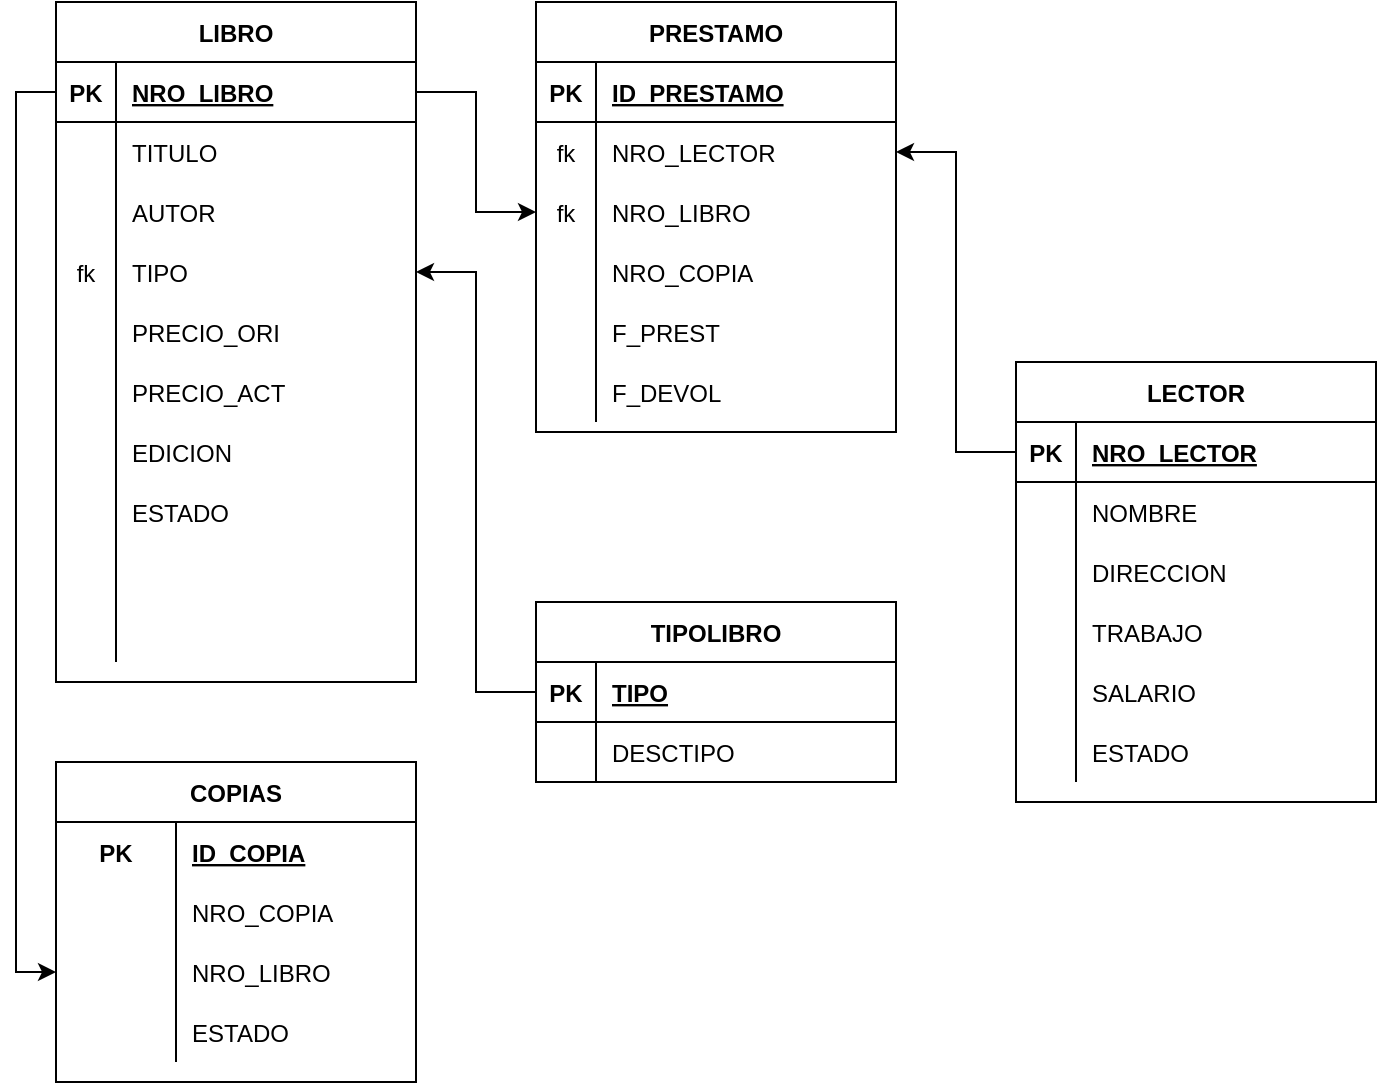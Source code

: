 <mxfile version="14.6.12" type="device"><diagram id="DoZ5sUbzai6-Q6Dsl5sH" name="Page-1"><mxGraphModel dx="2489" dy="794" grid="1" gridSize="10" guides="1" tooltips="1" connect="1" arrows="1" fold="1" page="1" pageScale="1" pageWidth="827" pageHeight="1169" math="0" shadow="0"><root><mxCell id="0"/><mxCell id="1" parent="0"/><mxCell id="YglxYRVa4N9OjskuNZLv-1" value="LIBRO" style="shape=table;startSize=30;container=1;collapsible=1;childLayout=tableLayout;fixedRows=1;rowLines=0;fontStyle=1;align=center;resizeLast=1;" parent="1" vertex="1"><mxGeometry y="20" width="180" height="340" as="geometry"/></mxCell><mxCell id="YglxYRVa4N9OjskuNZLv-2" value="" style="shape=partialRectangle;collapsible=0;dropTarget=0;pointerEvents=0;fillColor=none;top=0;left=0;bottom=1;right=0;points=[[0,0.5],[1,0.5]];portConstraint=eastwest;" parent="YglxYRVa4N9OjskuNZLv-1" vertex="1"><mxGeometry y="30" width="180" height="30" as="geometry"/></mxCell><mxCell id="YglxYRVa4N9OjskuNZLv-3" value="PK" style="shape=partialRectangle;connectable=0;fillColor=none;top=0;left=0;bottom=0;right=0;fontStyle=1;overflow=hidden;" parent="YglxYRVa4N9OjskuNZLv-2" vertex="1"><mxGeometry width="30" height="30" as="geometry"/></mxCell><mxCell id="YglxYRVa4N9OjskuNZLv-4" value="NRO_LIBRO" style="shape=partialRectangle;connectable=0;fillColor=none;top=0;left=0;bottom=0;right=0;align=left;spacingLeft=6;fontStyle=5;overflow=hidden;" parent="YglxYRVa4N9OjskuNZLv-2" vertex="1"><mxGeometry x="30" width="150" height="30" as="geometry"/></mxCell><mxCell id="pMoqUUolio1k0zpb22v9-8" value="" style="shape=partialRectangle;collapsible=0;dropTarget=0;pointerEvents=0;fillColor=none;top=0;left=0;bottom=0;right=0;points=[[0,0.5],[1,0.5]];portConstraint=eastwest;" parent="YglxYRVa4N9OjskuNZLv-1" vertex="1"><mxGeometry y="60" width="180" height="30" as="geometry"/></mxCell><mxCell id="pMoqUUolio1k0zpb22v9-9" value="" style="shape=partialRectangle;connectable=0;fillColor=none;top=0;left=0;bottom=0;right=0;editable=1;overflow=hidden;" parent="pMoqUUolio1k0zpb22v9-8" vertex="1"><mxGeometry width="30" height="30" as="geometry"/></mxCell><mxCell id="pMoqUUolio1k0zpb22v9-10" value="TITULO" style="shape=partialRectangle;connectable=0;fillColor=none;top=0;left=0;bottom=0;right=0;align=left;spacingLeft=6;overflow=hidden;" parent="pMoqUUolio1k0zpb22v9-8" vertex="1"><mxGeometry x="30" width="150" height="30" as="geometry"/></mxCell><mxCell id="YglxYRVa4N9OjskuNZLv-5" value="" style="shape=partialRectangle;collapsible=0;dropTarget=0;pointerEvents=0;fillColor=none;top=0;left=0;bottom=0;right=0;points=[[0,0.5],[1,0.5]];portConstraint=eastwest;" parent="YglxYRVa4N9OjskuNZLv-1" vertex="1"><mxGeometry y="90" width="180" height="30" as="geometry"/></mxCell><mxCell id="YglxYRVa4N9OjskuNZLv-6" value="" style="shape=partialRectangle;connectable=0;fillColor=none;top=0;left=0;bottom=0;right=0;editable=1;overflow=hidden;" parent="YglxYRVa4N9OjskuNZLv-5" vertex="1"><mxGeometry width="30" height="30" as="geometry"/></mxCell><mxCell id="YglxYRVa4N9OjskuNZLv-7" value="AUTOR" style="shape=partialRectangle;connectable=0;fillColor=none;top=0;left=0;bottom=0;right=0;align=left;spacingLeft=6;overflow=hidden;" parent="YglxYRVa4N9OjskuNZLv-5" vertex="1"><mxGeometry x="30" width="150" height="30" as="geometry"/></mxCell><mxCell id="YglxYRVa4N9OjskuNZLv-8" value="" style="shape=partialRectangle;collapsible=0;dropTarget=0;pointerEvents=0;fillColor=none;top=0;left=0;bottom=0;right=0;points=[[0,0.5],[1,0.5]];portConstraint=eastwest;" parent="YglxYRVa4N9OjskuNZLv-1" vertex="1"><mxGeometry y="120" width="180" height="30" as="geometry"/></mxCell><mxCell id="YglxYRVa4N9OjskuNZLv-9" value="fk" style="shape=partialRectangle;connectable=0;fillColor=none;top=0;left=0;bottom=0;right=0;editable=1;overflow=hidden;" parent="YglxYRVa4N9OjskuNZLv-8" vertex="1"><mxGeometry width="30" height="30" as="geometry"/></mxCell><mxCell id="YglxYRVa4N9OjskuNZLv-10" value="TIPO" style="shape=partialRectangle;connectable=0;fillColor=none;top=0;left=0;bottom=0;right=0;align=left;spacingLeft=6;overflow=hidden;" parent="YglxYRVa4N9OjskuNZLv-8" vertex="1"><mxGeometry x="30" width="150" height="30" as="geometry"/></mxCell><mxCell id="YglxYRVa4N9OjskuNZLv-11" value="" style="shape=partialRectangle;collapsible=0;dropTarget=0;pointerEvents=0;fillColor=none;top=0;left=0;bottom=0;right=0;points=[[0,0.5],[1,0.5]];portConstraint=eastwest;" parent="YglxYRVa4N9OjskuNZLv-1" vertex="1"><mxGeometry y="150" width="180" height="30" as="geometry"/></mxCell><mxCell id="YglxYRVa4N9OjskuNZLv-12" value="" style="shape=partialRectangle;connectable=0;fillColor=none;top=0;left=0;bottom=0;right=0;editable=1;overflow=hidden;" parent="YglxYRVa4N9OjskuNZLv-11" vertex="1"><mxGeometry width="30" height="30" as="geometry"/></mxCell><mxCell id="YglxYRVa4N9OjskuNZLv-13" value="PRECIO_ORI" style="shape=partialRectangle;connectable=0;fillColor=none;top=0;left=0;bottom=0;right=0;align=left;spacingLeft=6;overflow=hidden;" parent="YglxYRVa4N9OjskuNZLv-11" vertex="1"><mxGeometry x="30" width="150" height="30" as="geometry"/></mxCell><mxCell id="YglxYRVa4N9OjskuNZLv-14" value="" style="shape=partialRectangle;collapsible=0;dropTarget=0;pointerEvents=0;fillColor=none;top=0;left=0;bottom=0;right=0;points=[[0,0.5],[1,0.5]];portConstraint=eastwest;" parent="YglxYRVa4N9OjskuNZLv-1" vertex="1"><mxGeometry y="180" width="180" height="30" as="geometry"/></mxCell><mxCell id="YglxYRVa4N9OjskuNZLv-15" value="" style="shape=partialRectangle;connectable=0;fillColor=none;top=0;left=0;bottom=0;right=0;editable=1;overflow=hidden;" parent="YglxYRVa4N9OjskuNZLv-14" vertex="1"><mxGeometry width="30" height="30" as="geometry"/></mxCell><mxCell id="YglxYRVa4N9OjskuNZLv-16" value="PRECIO_ACT" style="shape=partialRectangle;connectable=0;fillColor=none;top=0;left=0;bottom=0;right=0;align=left;spacingLeft=6;overflow=hidden;" parent="YglxYRVa4N9OjskuNZLv-14" vertex="1"><mxGeometry x="30" width="150" height="30" as="geometry"/></mxCell><mxCell id="YglxYRVa4N9OjskuNZLv-17" value="" style="shape=partialRectangle;collapsible=0;dropTarget=0;pointerEvents=0;fillColor=none;top=0;left=0;bottom=0;right=0;points=[[0,0.5],[1,0.5]];portConstraint=eastwest;" parent="YglxYRVa4N9OjskuNZLv-1" vertex="1"><mxGeometry y="210" width="180" height="30" as="geometry"/></mxCell><mxCell id="YglxYRVa4N9OjskuNZLv-18" value="" style="shape=partialRectangle;connectable=0;fillColor=none;top=0;left=0;bottom=0;right=0;editable=1;overflow=hidden;" parent="YglxYRVa4N9OjskuNZLv-17" vertex="1"><mxGeometry width="30" height="30" as="geometry"/></mxCell><mxCell id="YglxYRVa4N9OjskuNZLv-19" value="EDICION" style="shape=partialRectangle;connectable=0;fillColor=none;top=0;left=0;bottom=0;right=0;align=left;spacingLeft=6;overflow=hidden;" parent="YglxYRVa4N9OjskuNZLv-17" vertex="1"><mxGeometry x="30" width="150" height="30" as="geometry"/></mxCell><mxCell id="YglxYRVa4N9OjskuNZLv-20" value="" style="shape=partialRectangle;collapsible=0;dropTarget=0;pointerEvents=0;fillColor=none;top=0;left=0;bottom=0;right=0;points=[[0,0.5],[1,0.5]];portConstraint=eastwest;" parent="YglxYRVa4N9OjskuNZLv-1" vertex="1"><mxGeometry y="240" width="180" height="30" as="geometry"/></mxCell><mxCell id="YglxYRVa4N9OjskuNZLv-21" value="" style="shape=partialRectangle;connectable=0;fillColor=none;top=0;left=0;bottom=0;right=0;editable=1;overflow=hidden;" parent="YglxYRVa4N9OjskuNZLv-20" vertex="1"><mxGeometry width="30" height="30" as="geometry"/></mxCell><mxCell id="YglxYRVa4N9OjskuNZLv-22" value="ESTADO" style="shape=partialRectangle;connectable=0;fillColor=none;top=0;left=0;bottom=0;right=0;align=left;spacingLeft=6;overflow=hidden;" parent="YglxYRVa4N9OjskuNZLv-20" vertex="1"><mxGeometry x="30" width="150" height="30" as="geometry"/></mxCell><mxCell id="ftykfewIvp3ZAbx4sQyP-1" value="" style="shape=partialRectangle;collapsible=0;dropTarget=0;pointerEvents=0;fillColor=none;top=0;left=0;bottom=0;right=0;points=[[0,0.5],[1,0.5]];portConstraint=eastwest;" vertex="1" parent="YglxYRVa4N9OjskuNZLv-1"><mxGeometry y="270" width="180" height="30" as="geometry"/></mxCell><mxCell id="ftykfewIvp3ZAbx4sQyP-2" value="" style="shape=partialRectangle;connectable=0;fillColor=none;top=0;left=0;bottom=0;right=0;editable=1;overflow=hidden;" vertex="1" parent="ftykfewIvp3ZAbx4sQyP-1"><mxGeometry width="30" height="30" as="geometry"/></mxCell><mxCell id="ftykfewIvp3ZAbx4sQyP-3" value="" style="shape=partialRectangle;connectable=0;fillColor=none;top=0;left=0;bottom=0;right=0;align=left;spacingLeft=6;overflow=hidden;" vertex="1" parent="ftykfewIvp3ZAbx4sQyP-1"><mxGeometry x="30" width="150" height="30" as="geometry"/></mxCell><mxCell id="ftykfewIvp3ZAbx4sQyP-4" value="" style="shape=partialRectangle;collapsible=0;dropTarget=0;pointerEvents=0;fillColor=none;top=0;left=0;bottom=0;right=0;points=[[0,0.5],[1,0.5]];portConstraint=eastwest;" vertex="1" parent="YglxYRVa4N9OjskuNZLv-1"><mxGeometry y="300" width="180" height="30" as="geometry"/></mxCell><mxCell id="ftykfewIvp3ZAbx4sQyP-5" value="" style="shape=partialRectangle;connectable=0;fillColor=none;top=0;left=0;bottom=0;right=0;editable=1;overflow=hidden;" vertex="1" parent="ftykfewIvp3ZAbx4sQyP-4"><mxGeometry width="30" height="30" as="geometry"/></mxCell><mxCell id="ftykfewIvp3ZAbx4sQyP-6" value="" style="shape=partialRectangle;connectable=0;fillColor=none;top=0;left=0;bottom=0;right=0;align=left;spacingLeft=6;overflow=hidden;" vertex="1" parent="ftykfewIvp3ZAbx4sQyP-4"><mxGeometry x="30" width="150" height="30" as="geometry"/></mxCell><mxCell id="YglxYRVa4N9OjskuNZLv-23" value="TIPOLIBRO" style="shape=table;startSize=30;container=1;collapsible=1;childLayout=tableLayout;fixedRows=1;rowLines=0;fontStyle=1;align=center;resizeLast=1;" parent="1" vertex="1"><mxGeometry x="240" y="320" width="180" height="90" as="geometry"/></mxCell><mxCell id="YglxYRVa4N9OjskuNZLv-24" value="" style="shape=partialRectangle;collapsible=0;dropTarget=0;pointerEvents=0;fillColor=none;top=0;left=0;bottom=1;right=0;points=[[0,0.5],[1,0.5]];portConstraint=eastwest;" parent="YglxYRVa4N9OjskuNZLv-23" vertex="1"><mxGeometry y="30" width="180" height="30" as="geometry"/></mxCell><mxCell id="YglxYRVa4N9OjskuNZLv-25" value="PK" style="shape=partialRectangle;connectable=0;fillColor=none;top=0;left=0;bottom=0;right=0;fontStyle=1;overflow=hidden;" parent="YglxYRVa4N9OjskuNZLv-24" vertex="1"><mxGeometry width="30" height="30" as="geometry"/></mxCell><mxCell id="YglxYRVa4N9OjskuNZLv-26" value="TIPO" style="shape=partialRectangle;connectable=0;fillColor=none;top=0;left=0;bottom=0;right=0;align=left;spacingLeft=6;fontStyle=5;overflow=hidden;" parent="YglxYRVa4N9OjskuNZLv-24" vertex="1"><mxGeometry x="30" width="150" height="30" as="geometry"/></mxCell><mxCell id="YglxYRVa4N9OjskuNZLv-27" value="" style="shape=partialRectangle;collapsible=0;dropTarget=0;pointerEvents=0;fillColor=none;top=0;left=0;bottom=0;right=0;points=[[0,0.5],[1,0.5]];portConstraint=eastwest;" parent="YglxYRVa4N9OjskuNZLv-23" vertex="1"><mxGeometry y="60" width="180" height="30" as="geometry"/></mxCell><mxCell id="YglxYRVa4N9OjskuNZLv-28" value="" style="shape=partialRectangle;connectable=0;fillColor=none;top=0;left=0;bottom=0;right=0;editable=1;overflow=hidden;" parent="YglxYRVa4N9OjskuNZLv-27" vertex="1"><mxGeometry width="30" height="30" as="geometry"/></mxCell><mxCell id="YglxYRVa4N9OjskuNZLv-29" value="DESCTIPO" style="shape=partialRectangle;connectable=0;fillColor=none;top=0;left=0;bottom=0;right=0;align=left;spacingLeft=6;overflow=hidden;" parent="YglxYRVa4N9OjskuNZLv-27" vertex="1"><mxGeometry x="30" width="150" height="30" as="geometry"/></mxCell><mxCell id="YglxYRVa4N9OjskuNZLv-36" value="LECTOR" style="shape=table;startSize=30;container=1;collapsible=1;childLayout=tableLayout;fixedRows=1;rowLines=0;fontStyle=1;align=center;resizeLast=1;" parent="1" vertex="1"><mxGeometry x="480" y="200" width="180" height="220" as="geometry"/></mxCell><mxCell id="YglxYRVa4N9OjskuNZLv-37" value="" style="shape=partialRectangle;collapsible=0;dropTarget=0;pointerEvents=0;fillColor=none;top=0;left=0;bottom=1;right=0;points=[[0,0.5],[1,0.5]];portConstraint=eastwest;" parent="YglxYRVa4N9OjskuNZLv-36" vertex="1"><mxGeometry y="30" width="180" height="30" as="geometry"/></mxCell><mxCell id="YglxYRVa4N9OjskuNZLv-38" value="PK" style="shape=partialRectangle;connectable=0;fillColor=none;top=0;left=0;bottom=0;right=0;fontStyle=1;overflow=hidden;" parent="YglxYRVa4N9OjskuNZLv-37" vertex="1"><mxGeometry width="30" height="30" as="geometry"/></mxCell><mxCell id="YglxYRVa4N9OjskuNZLv-39" value="NRO_LECTOR" style="shape=partialRectangle;connectable=0;fillColor=none;top=0;left=0;bottom=0;right=0;align=left;spacingLeft=6;fontStyle=5;overflow=hidden;" parent="YglxYRVa4N9OjskuNZLv-37" vertex="1"><mxGeometry x="30" width="150" height="30" as="geometry"/></mxCell><mxCell id="YglxYRVa4N9OjskuNZLv-40" value="" style="shape=partialRectangle;collapsible=0;dropTarget=0;pointerEvents=0;fillColor=none;top=0;left=0;bottom=0;right=0;points=[[0,0.5],[1,0.5]];portConstraint=eastwest;" parent="YglxYRVa4N9OjskuNZLv-36" vertex="1"><mxGeometry y="60" width="180" height="30" as="geometry"/></mxCell><mxCell id="YglxYRVa4N9OjskuNZLv-41" value="" style="shape=partialRectangle;connectable=0;fillColor=none;top=0;left=0;bottom=0;right=0;editable=1;overflow=hidden;" parent="YglxYRVa4N9OjskuNZLv-40" vertex="1"><mxGeometry width="30" height="30" as="geometry"/></mxCell><mxCell id="YglxYRVa4N9OjskuNZLv-42" value="NOMBRE" style="shape=partialRectangle;connectable=0;fillColor=none;top=0;left=0;bottom=0;right=0;align=left;spacingLeft=6;overflow=hidden;" parent="YglxYRVa4N9OjskuNZLv-40" vertex="1"><mxGeometry x="30" width="150" height="30" as="geometry"/></mxCell><mxCell id="YglxYRVa4N9OjskuNZLv-43" value="" style="shape=partialRectangle;collapsible=0;dropTarget=0;pointerEvents=0;fillColor=none;top=0;left=0;bottom=0;right=0;points=[[0,0.5],[1,0.5]];portConstraint=eastwest;" parent="YglxYRVa4N9OjskuNZLv-36" vertex="1"><mxGeometry y="90" width="180" height="30" as="geometry"/></mxCell><mxCell id="YglxYRVa4N9OjskuNZLv-44" value="" style="shape=partialRectangle;connectable=0;fillColor=none;top=0;left=0;bottom=0;right=0;editable=1;overflow=hidden;" parent="YglxYRVa4N9OjskuNZLv-43" vertex="1"><mxGeometry width="30" height="30" as="geometry"/></mxCell><mxCell id="YglxYRVa4N9OjskuNZLv-45" value="DIRECCION" style="shape=partialRectangle;connectable=0;fillColor=none;top=0;left=0;bottom=0;right=0;align=left;spacingLeft=6;overflow=hidden;" parent="YglxYRVa4N9OjskuNZLv-43" vertex="1"><mxGeometry x="30" width="150" height="30" as="geometry"/></mxCell><mxCell id="YglxYRVa4N9OjskuNZLv-46" value="" style="shape=partialRectangle;collapsible=0;dropTarget=0;pointerEvents=0;fillColor=none;top=0;left=0;bottom=0;right=0;points=[[0,0.5],[1,0.5]];portConstraint=eastwest;" parent="YglxYRVa4N9OjskuNZLv-36" vertex="1"><mxGeometry y="120" width="180" height="30" as="geometry"/></mxCell><mxCell id="YglxYRVa4N9OjskuNZLv-47" value="" style="shape=partialRectangle;connectable=0;fillColor=none;top=0;left=0;bottom=0;right=0;editable=1;overflow=hidden;" parent="YglxYRVa4N9OjskuNZLv-46" vertex="1"><mxGeometry width="30" height="30" as="geometry"/></mxCell><mxCell id="YglxYRVa4N9OjskuNZLv-48" value="TRABAJO" style="shape=partialRectangle;connectable=0;fillColor=none;top=0;left=0;bottom=0;right=0;align=left;spacingLeft=6;overflow=hidden;" parent="YglxYRVa4N9OjskuNZLv-46" vertex="1"><mxGeometry x="30" width="150" height="30" as="geometry"/></mxCell><mxCell id="YglxYRVa4N9OjskuNZLv-49" value="" style="shape=partialRectangle;collapsible=0;dropTarget=0;pointerEvents=0;fillColor=none;top=0;left=0;bottom=0;right=0;points=[[0,0.5],[1,0.5]];portConstraint=eastwest;" parent="YglxYRVa4N9OjskuNZLv-36" vertex="1"><mxGeometry y="150" width="180" height="30" as="geometry"/></mxCell><mxCell id="YglxYRVa4N9OjskuNZLv-50" value="" style="shape=partialRectangle;connectable=0;fillColor=none;top=0;left=0;bottom=0;right=0;editable=1;overflow=hidden;" parent="YglxYRVa4N9OjskuNZLv-49" vertex="1"><mxGeometry width="30" height="30" as="geometry"/></mxCell><mxCell id="YglxYRVa4N9OjskuNZLv-51" value="SALARIO" style="shape=partialRectangle;connectable=0;fillColor=none;top=0;left=0;bottom=0;right=0;align=left;spacingLeft=6;overflow=hidden;" parent="YglxYRVa4N9OjskuNZLv-49" vertex="1"><mxGeometry x="30" width="150" height="30" as="geometry"/></mxCell><mxCell id="YglxYRVa4N9OjskuNZLv-52" value="" style="shape=partialRectangle;collapsible=0;dropTarget=0;pointerEvents=0;fillColor=none;top=0;left=0;bottom=0;right=0;points=[[0,0.5],[1,0.5]];portConstraint=eastwest;" parent="YglxYRVa4N9OjskuNZLv-36" vertex="1"><mxGeometry y="180" width="180" height="30" as="geometry"/></mxCell><mxCell id="YglxYRVa4N9OjskuNZLv-53" value="" style="shape=partialRectangle;connectable=0;fillColor=none;top=0;left=0;bottom=0;right=0;editable=1;overflow=hidden;" parent="YglxYRVa4N9OjskuNZLv-52" vertex="1"><mxGeometry width="30" height="30" as="geometry"/></mxCell><mxCell id="YglxYRVa4N9OjskuNZLv-54" value="ESTADO" style="shape=partialRectangle;connectable=0;fillColor=none;top=0;left=0;bottom=0;right=0;align=left;spacingLeft=6;overflow=hidden;" parent="YglxYRVa4N9OjskuNZLv-52" vertex="1"><mxGeometry x="30" width="150" height="30" as="geometry"/></mxCell><mxCell id="YglxYRVa4N9OjskuNZLv-81" value="PRESTAMO" style="shape=table;startSize=30;container=1;collapsible=1;childLayout=tableLayout;fixedRows=1;rowLines=0;fontStyle=1;align=center;resizeLast=1;" parent="1" vertex="1"><mxGeometry x="240" y="20" width="180" height="215" as="geometry"/></mxCell><mxCell id="YglxYRVa4N9OjskuNZLv-82" value="" style="shape=partialRectangle;collapsible=0;dropTarget=0;pointerEvents=0;fillColor=none;top=0;left=0;bottom=1;right=0;points=[[0,0.5],[1,0.5]];portConstraint=eastwest;" parent="YglxYRVa4N9OjskuNZLv-81" vertex="1"><mxGeometry y="30" width="180" height="30" as="geometry"/></mxCell><mxCell id="YglxYRVa4N9OjskuNZLv-83" value="PK" style="shape=partialRectangle;connectable=0;fillColor=none;top=0;left=0;bottom=0;right=0;fontStyle=1;overflow=hidden;" parent="YglxYRVa4N9OjskuNZLv-82" vertex="1"><mxGeometry width="30" height="30" as="geometry"/></mxCell><mxCell id="YglxYRVa4N9OjskuNZLv-84" value="ID_PRESTAMO" style="shape=partialRectangle;connectable=0;fillColor=none;top=0;left=0;bottom=0;right=0;align=left;spacingLeft=6;fontStyle=5;overflow=hidden;" parent="YglxYRVa4N9OjskuNZLv-82" vertex="1"><mxGeometry x="30" width="150" height="30" as="geometry"/></mxCell><mxCell id="pMoqUUolio1k0zpb22v9-12" value="" style="shape=partialRectangle;collapsible=0;dropTarget=0;pointerEvents=0;fillColor=none;top=0;left=0;bottom=0;right=0;points=[[0,0.5],[1,0.5]];portConstraint=eastwest;" parent="YglxYRVa4N9OjskuNZLv-81" vertex="1"><mxGeometry y="60" width="180" height="30" as="geometry"/></mxCell><mxCell id="pMoqUUolio1k0zpb22v9-13" value="fk" style="shape=partialRectangle;connectable=0;fillColor=none;top=0;left=0;bottom=0;right=0;editable=1;overflow=hidden;" parent="pMoqUUolio1k0zpb22v9-12" vertex="1"><mxGeometry width="30" height="30" as="geometry"/></mxCell><mxCell id="pMoqUUolio1k0zpb22v9-14" value="NRO_LECTOR" style="shape=partialRectangle;connectable=0;fillColor=none;top=0;left=0;bottom=0;right=0;align=left;spacingLeft=6;overflow=hidden;" parent="pMoqUUolio1k0zpb22v9-12" vertex="1"><mxGeometry x="30" width="150" height="30" as="geometry"/></mxCell><mxCell id="YglxYRVa4N9OjskuNZLv-85" value="" style="shape=partialRectangle;collapsible=0;dropTarget=0;pointerEvents=0;fillColor=none;top=0;left=0;bottom=0;right=0;points=[[0,0.5],[1,0.5]];portConstraint=eastwest;" parent="YglxYRVa4N9OjskuNZLv-81" vertex="1"><mxGeometry y="90" width="180" height="30" as="geometry"/></mxCell><mxCell id="YglxYRVa4N9OjskuNZLv-86" value="fk" style="shape=partialRectangle;connectable=0;fillColor=none;top=0;left=0;bottom=0;right=0;editable=1;overflow=hidden;" parent="YglxYRVa4N9OjskuNZLv-85" vertex="1"><mxGeometry width="30" height="30" as="geometry"/></mxCell><mxCell id="YglxYRVa4N9OjskuNZLv-87" value="NRO_LIBRO" style="shape=partialRectangle;connectable=0;fillColor=none;top=0;left=0;bottom=0;right=0;align=left;spacingLeft=6;overflow=hidden;" parent="YglxYRVa4N9OjskuNZLv-85" vertex="1"><mxGeometry x="30" width="150" height="30" as="geometry"/></mxCell><mxCell id="YglxYRVa4N9OjskuNZLv-88" value="" style="shape=partialRectangle;collapsible=0;dropTarget=0;pointerEvents=0;fillColor=none;top=0;left=0;bottom=0;right=0;points=[[0,0.5],[1,0.5]];portConstraint=eastwest;" parent="YglxYRVa4N9OjskuNZLv-81" vertex="1"><mxGeometry y="120" width="180" height="30" as="geometry"/></mxCell><mxCell id="YglxYRVa4N9OjskuNZLv-89" value="" style="shape=partialRectangle;connectable=0;fillColor=none;top=0;left=0;bottom=0;right=0;editable=1;overflow=hidden;" parent="YglxYRVa4N9OjskuNZLv-88" vertex="1"><mxGeometry width="30" height="30" as="geometry"/></mxCell><mxCell id="YglxYRVa4N9OjskuNZLv-90" value="NRO_COPIA" style="shape=partialRectangle;connectable=0;fillColor=none;top=0;left=0;bottom=0;right=0;align=left;spacingLeft=6;overflow=hidden;" parent="YglxYRVa4N9OjskuNZLv-88" vertex="1"><mxGeometry x="30" width="150" height="30" as="geometry"/></mxCell><mxCell id="YglxYRVa4N9OjskuNZLv-91" value="" style="shape=partialRectangle;collapsible=0;dropTarget=0;pointerEvents=0;fillColor=none;top=0;left=0;bottom=0;right=0;points=[[0,0.5],[1,0.5]];portConstraint=eastwest;" parent="YglxYRVa4N9OjskuNZLv-81" vertex="1"><mxGeometry y="150" width="180" height="30" as="geometry"/></mxCell><mxCell id="YglxYRVa4N9OjskuNZLv-92" value="" style="shape=partialRectangle;connectable=0;fillColor=none;top=0;left=0;bottom=0;right=0;editable=1;overflow=hidden;" parent="YglxYRVa4N9OjskuNZLv-91" vertex="1"><mxGeometry width="30" height="30" as="geometry"/></mxCell><mxCell id="YglxYRVa4N9OjskuNZLv-93" value="F_PREST" style="shape=partialRectangle;connectable=0;fillColor=none;top=0;left=0;bottom=0;right=0;align=left;spacingLeft=6;overflow=hidden;" parent="YglxYRVa4N9OjskuNZLv-91" vertex="1"><mxGeometry x="30" width="150" height="30" as="geometry"/></mxCell><mxCell id="pMoqUUolio1k0zpb22v9-1" value="" style="shape=partialRectangle;collapsible=0;dropTarget=0;pointerEvents=0;fillColor=none;top=0;left=0;bottom=0;right=0;points=[[0,0.5],[1,0.5]];portConstraint=eastwest;" parent="YglxYRVa4N9OjskuNZLv-81" vertex="1"><mxGeometry y="180" width="180" height="30" as="geometry"/></mxCell><mxCell id="pMoqUUolio1k0zpb22v9-2" value="" style="shape=partialRectangle;connectable=0;fillColor=none;top=0;left=0;bottom=0;right=0;editable=1;overflow=hidden;" parent="pMoqUUolio1k0zpb22v9-1" vertex="1"><mxGeometry width="30" height="30" as="geometry"/></mxCell><mxCell id="pMoqUUolio1k0zpb22v9-3" value="F_DEVOL" style="shape=partialRectangle;connectable=0;fillColor=none;top=0;left=0;bottom=0;right=0;align=left;spacingLeft=6;overflow=hidden;" parent="pMoqUUolio1k0zpb22v9-1" vertex="1"><mxGeometry x="30" width="150" height="30" as="geometry"/></mxCell><mxCell id="pMoqUUolio1k0zpb22v9-4" style="edgeStyle=orthogonalEdgeStyle;rounded=0;orthogonalLoop=1;jettySize=auto;html=1;entryX=1;entryY=0.5;entryDx=0;entryDy=0;" parent="1" source="YglxYRVa4N9OjskuNZLv-37" target="pMoqUUolio1k0zpb22v9-12" edge="1"><mxGeometry relative="1" as="geometry"/></mxCell><mxCell id="pMoqUUolio1k0zpb22v9-11" style="edgeStyle=orthogonalEdgeStyle;rounded=0;orthogonalLoop=1;jettySize=auto;html=1;" parent="1" source="YglxYRVa4N9OjskuNZLv-2" target="YglxYRVa4N9OjskuNZLv-85" edge="1"><mxGeometry relative="1" as="geometry"/></mxCell><mxCell id="pMoqUUolio1k0zpb22v9-15" style="edgeStyle=orthogonalEdgeStyle;rounded=0;orthogonalLoop=1;jettySize=auto;html=1;entryX=0;entryY=0.5;entryDx=0;entryDy=0;exitX=0;exitY=0.5;exitDx=0;exitDy=0;" parent="1" source="YglxYRVa4N9OjskuNZLv-2" target="pMoqUUolio1k0zpb22v9-53" edge="1"><mxGeometry relative="1" as="geometry"><mxPoint x="10" y="445" as="targetPoint"/></mxGeometry></mxCell><mxCell id="pMoqUUolio1k0zpb22v9-16" style="edgeStyle=orthogonalEdgeStyle;rounded=0;orthogonalLoop=1;jettySize=auto;html=1;entryX=1;entryY=0.5;entryDx=0;entryDy=0;" parent="1" source="YglxYRVa4N9OjskuNZLv-24" target="YglxYRVa4N9OjskuNZLv-8" edge="1"><mxGeometry relative="1" as="geometry"/></mxCell><mxCell id="pMoqUUolio1k0zpb22v9-43" value="COPIAS" style="shape=table;startSize=30;container=1;collapsible=1;childLayout=tableLayout;fixedRows=1;rowLines=0;fontStyle=1;align=center;resizeLast=1;" parent="1" vertex="1"><mxGeometry y="400" width="180" height="160" as="geometry"/></mxCell><mxCell id="pMoqUUolio1k0zpb22v9-44" value="" style="shape=partialRectangle;collapsible=0;dropTarget=0;pointerEvents=0;fillColor=none;top=0;left=0;bottom=0;right=0;points=[[0,0.5],[1,0.5]];portConstraint=eastwest;" parent="pMoqUUolio1k0zpb22v9-43" vertex="1"><mxGeometry y="30" width="180" height="30" as="geometry"/></mxCell><mxCell id="pMoqUUolio1k0zpb22v9-45" value="PK" style="shape=partialRectangle;connectable=0;fillColor=none;top=0;left=0;bottom=0;right=0;fontStyle=1;overflow=hidden;" parent="pMoqUUolio1k0zpb22v9-44" vertex="1"><mxGeometry width="60" height="30" as="geometry"/></mxCell><mxCell id="pMoqUUolio1k0zpb22v9-46" value="ID_COPIA" style="shape=partialRectangle;connectable=0;fillColor=none;top=0;left=0;bottom=0;right=0;align=left;spacingLeft=6;fontStyle=5;overflow=hidden;" parent="pMoqUUolio1k0zpb22v9-44" vertex="1"><mxGeometry x="60" width="120" height="30" as="geometry"/></mxCell><mxCell id="ftykfewIvp3ZAbx4sQyP-7" value="" style="shape=partialRectangle;collapsible=0;dropTarget=0;pointerEvents=0;fillColor=none;top=0;left=0;bottom=0;right=0;points=[[0,0.5],[1,0.5]];portConstraint=eastwest;" vertex="1" parent="pMoqUUolio1k0zpb22v9-43"><mxGeometry y="60" width="180" height="30" as="geometry"/></mxCell><mxCell id="ftykfewIvp3ZAbx4sQyP-8" value="" style="shape=partialRectangle;connectable=0;fillColor=none;top=0;left=0;bottom=0;right=0;editable=1;overflow=hidden;" vertex="1" parent="ftykfewIvp3ZAbx4sQyP-7"><mxGeometry width="60" height="30" as="geometry"/></mxCell><mxCell id="ftykfewIvp3ZAbx4sQyP-9" value="NRO_COPIA" style="shape=partialRectangle;connectable=0;fillColor=none;top=0;left=0;bottom=0;right=0;align=left;spacingLeft=6;overflow=hidden;" vertex="1" parent="ftykfewIvp3ZAbx4sQyP-7"><mxGeometry x="60" width="120" height="30" as="geometry"/></mxCell><mxCell id="pMoqUUolio1k0zpb22v9-53" value="" style="shape=partialRectangle;collapsible=0;dropTarget=0;pointerEvents=0;fillColor=none;top=0;left=0;bottom=0;right=0;points=[[0,0.5],[1,0.5]];portConstraint=eastwest;" parent="pMoqUUolio1k0zpb22v9-43" vertex="1"><mxGeometry y="90" width="180" height="30" as="geometry"/></mxCell><mxCell id="pMoqUUolio1k0zpb22v9-54" value="" style="shape=partialRectangle;connectable=0;fillColor=none;top=0;left=0;bottom=0;right=0;editable=1;overflow=hidden;" parent="pMoqUUolio1k0zpb22v9-53" vertex="1"><mxGeometry width="60" height="30" as="geometry"/></mxCell><mxCell id="pMoqUUolio1k0zpb22v9-55" value="NRO_LIBRO" style="shape=partialRectangle;connectable=0;fillColor=none;top=0;left=0;bottom=0;right=0;align=left;spacingLeft=6;overflow=hidden;" parent="pMoqUUolio1k0zpb22v9-53" vertex="1"><mxGeometry x="60" width="120" height="30" as="geometry"/></mxCell><mxCell id="pMoqUUolio1k0zpb22v9-50" value="" style="shape=partialRectangle;collapsible=0;dropTarget=0;pointerEvents=0;fillColor=none;top=0;left=0;bottom=0;right=0;points=[[0,0.5],[1,0.5]];portConstraint=eastwest;" parent="pMoqUUolio1k0zpb22v9-43" vertex="1"><mxGeometry y="120" width="180" height="30" as="geometry"/></mxCell><mxCell id="pMoqUUolio1k0zpb22v9-51" value="" style="shape=partialRectangle;connectable=0;fillColor=none;top=0;left=0;bottom=0;right=0;editable=1;overflow=hidden;" parent="pMoqUUolio1k0zpb22v9-50" vertex="1"><mxGeometry width="60" height="30" as="geometry"/></mxCell><mxCell id="pMoqUUolio1k0zpb22v9-52" value="ESTADO" style="shape=partialRectangle;connectable=0;fillColor=none;top=0;left=0;bottom=0;right=0;align=left;spacingLeft=6;overflow=hidden;" parent="pMoqUUolio1k0zpb22v9-50" vertex="1"><mxGeometry x="60" width="120" height="30" as="geometry"/></mxCell></root></mxGraphModel></diagram></mxfile>